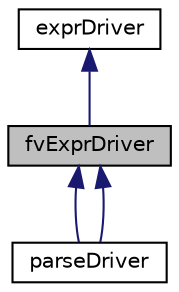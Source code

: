 digraph "fvExprDriver"
{
  bgcolor="transparent";
  edge [fontname="Helvetica",fontsize="10",labelfontname="Helvetica",labelfontsize="10"];
  node [fontname="Helvetica",fontsize="10",shape=record];
  Node1 [label="fvExprDriver",height=0.2,width=0.4,color="black", fillcolor="grey75", style="filled" fontcolor="black"];
  Node2 -> Node1 [dir="back",color="midnightblue",fontsize="10",style="solid",fontname="Helvetica"];
  Node2 [label="exprDriver",height=0.2,width=0.4,color="black",URL="$classFoam_1_1expressions_1_1exprDriver.html",tooltip="Base driver for parsing (field) values. "];
  Node1 -> Node3 [dir="back",color="midnightblue",fontsize="10",style="solid",fontname="Helvetica"];
  Node3 [label="parseDriver",height=0.2,width=0.4,color="black",URL="$classFoam_1_1expressions_1_1patchExpr_1_1parseDriver.html",tooltip="Driver for patch expressions. "];
  Node1 -> Node3 [dir="back",color="midnightblue",fontsize="10",style="solid",fontname="Helvetica"];
}
